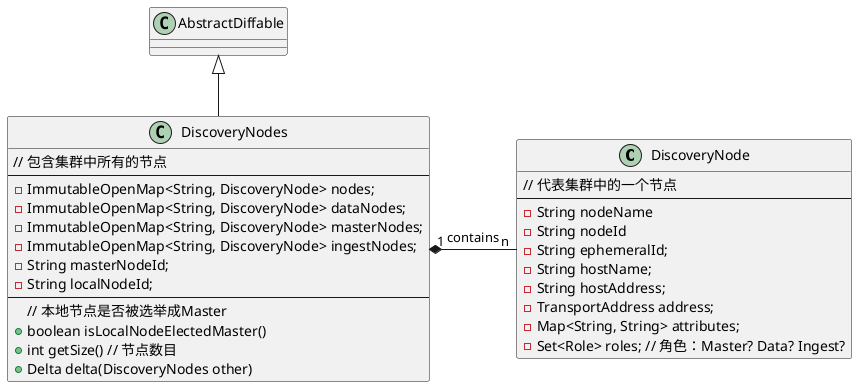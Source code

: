 @startuml
class DiscoveryNode{
    // 代表集群中的一个节点
    ---
    -String nodeName
    -String nodeId
    -String ephemeralId;
    -String hostName;
    -String hostAddress;
    -TransportAddress address;
    -Map<String, String> attributes;
    -Set<Role> roles; // 角色：Master? Data? Ingest?
}

class DiscoveryNodes extends AbstractDiffable{
    // 包含集群中所有的节点
    ---
    -ImmutableOpenMap<String, DiscoveryNode> nodes;
    -ImmutableOpenMap<String, DiscoveryNode> dataNodes;
    -ImmutableOpenMap<String, DiscoveryNode> masterNodes;
    -ImmutableOpenMap<String, DiscoveryNode> ingestNodes;
    -String masterNodeId;
    -String localNodeId;
    ---
    // 本地节点是否被选举成Master
    +boolean isLocalNodeElectedMaster()
    +int getSize() // 节点数目
    +Delta delta(DiscoveryNodes other)
}

DiscoveryNodes "1" *-right-- "n" DiscoveryNode : contains
@enduml
